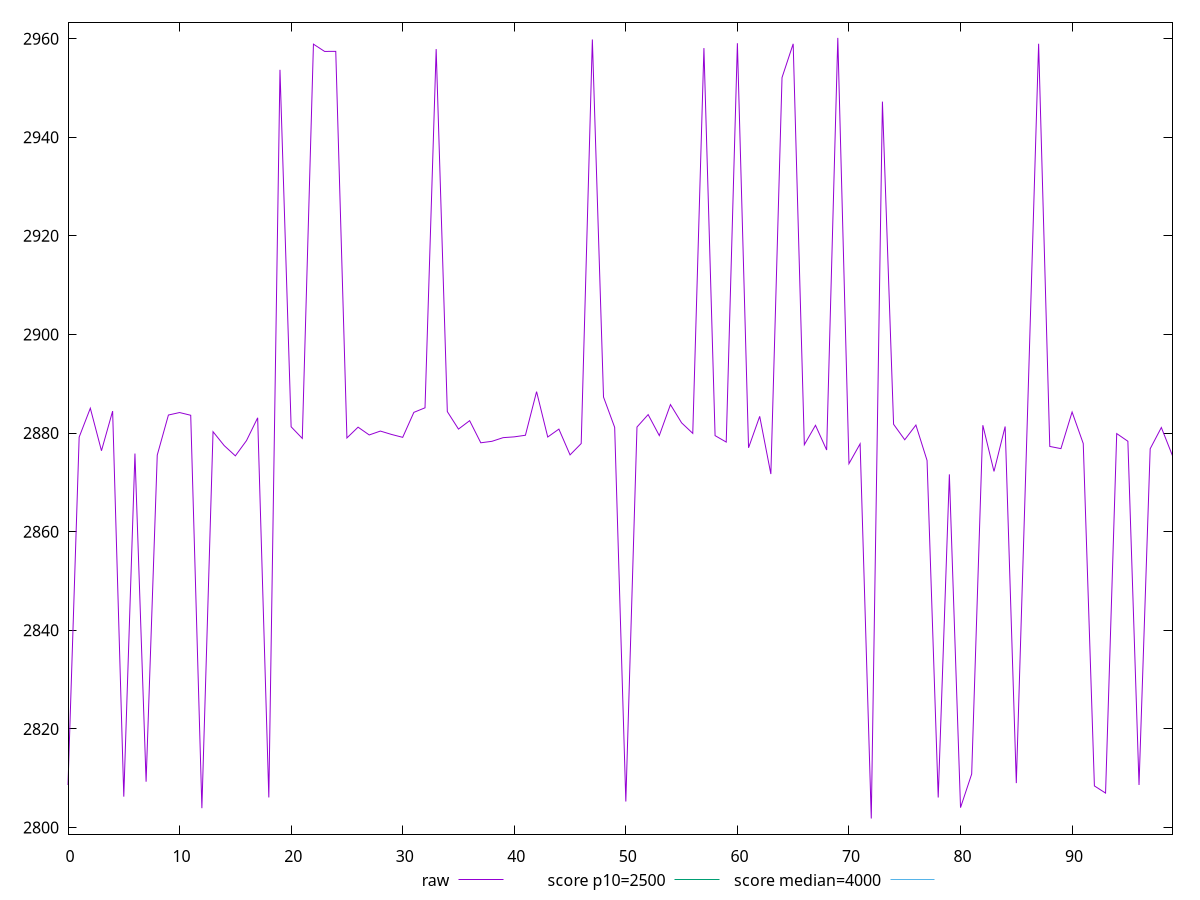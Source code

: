 reset

$raw <<EOF
0 2808.6190000000006
1 2879.1762
2 2885.0386499999995
3 2876.4148999999998
4 2884.453599999999
5 2806.247799999999
6 2875.8465000000006
7 2809.2830500000005
8 2875.53575
9 2883.6553
10 2884.1623499999996
11 2883.606750000001
12 2803.9116000000004
13 2880.2756500000005
14 2877.4591999999993
15 2875.375249999999
16 2878.4726999999993
17 2883.099
18 2806.0869999999995
19 2953.6754999999985
20 2881.2737499999994
21 2878.9130500000006
22 2958.8807500000003
23 2957.40525
24 2957.423499999999
25 2879.00605
26 2881.1959000000006
27 2879.6163000000006
28 2880.4046000000008
29 2879.7176000000004
30 2879.13145
31 2884.19715
32 2885.1222
33 2957.88675
34 2884.3517999999995
35 2880.8057500000004
36 2882.511250000001
37 2878.02755
38 2878.325950000001
39 2879.0669000000003
40 2879.230450000001
41 2879.5545000000006
42 2888.4036
43 2879.195599999999
44 2880.8015
45 2875.57315
46 2877.8742500000008
47 2959.8337500000002
48 2887.3053000000004
49 2881.1540999999993
50 2805.2632000000003
51 2881.2230000000004
52 2883.7466999999997
53 2879.4905499999995
54 2885.7752499999992
55 2882.07365
56 2879.9377500000005
57 2958.0880000000006
58 2879.4780500000006
59 2878.173
60 2959.063750000001
61 2877.0103
62 2883.391849999999
63 2871.6878500000003
64 2952.0985
65 2958.9455000000007
66 2877.6322
67 2881.5726000000004
68 2876.560699999999
69 2960.146499999999
70 2873.792200000001
71 2877.8184499999993
72 2801.8191000000006
73 2947.21975
74 2881.78625
75 2878.64215
76 2881.6216999999997
77 2874.44275
78 2806.0744999999997
79 2871.630650000001
80 2804.024299999999
81 2810.8432499999994
82 2881.5900499999993
83 2872.2193000000007
84 2881.3294
85 2809.0043499999997
86 2883.6350999999995
87 2958.9640000000004
88 2877.2878499999993
89 2876.8422500000006
90 2884.2677
91 2877.8762
92 2808.4293
93 2806.978200000001
94 2879.8942500000003
95 2878.3373000000006
96 2808.62645
97 2876.814300000001
98 2881.126650000001
99 2875.3962500000007
EOF

set key outside below
set xrange [0:99]
set yrange [2798.6525520000005:2963.313047999999]
set trange [2798.6525520000005:2963.313047999999]
set terminal svg size 640, 500 enhanced background rgb 'white'
set output "reprap/largest-contentful-paint/samples/pages+cached+noexternal+nofonts+nosvg+noimg/raw/values.svg"

plot $raw title "raw" with line, \
     2500 title "score p10=2500", \
     4000 title "score median=4000"

reset
